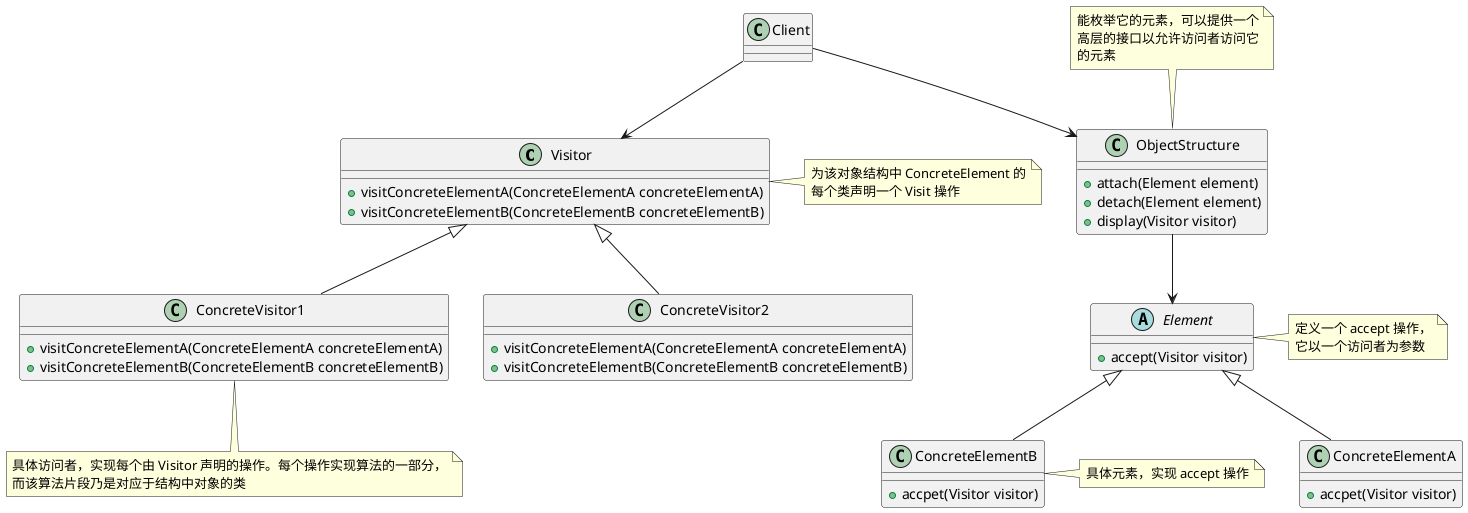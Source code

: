 @startuml

class Visitor{
    + visitConcreteElementA(ConcreteElementA concreteElementA)
    + visitConcreteElementB(ConcreteElementB concreteElementB)
}

note right of Visitor
为该对象结构中 ConcreteElement 的
每个类声明一个 Visit 操作
end note

Client --> Visitor

class ConcreteVisitor1 extends Visitor{
    + visitConcreteElementA(ConcreteElementA concreteElementA)
    + visitConcreteElementB(ConcreteElementB concreteElementB)
}

note bottom of ConcreteVisitor1
具体访问者，实现每个由 Visitor 声明的操作。每个操作实现算法的一部分，
而该算法片段乃是对应于结构中对象的类
end note

class ConcreteVisitor2 extends Visitor{
    + visitConcreteElementA(ConcreteElementA concreteElementA)
    + visitConcreteElementB(ConcreteElementB concreteElementB)
}

class ObjectStructure{
    + attach(Element element)
    + detach(Element element)
    + display(Visitor visitor)
}

note top of ObjectStructure
能枚举它的元素，可以提供一个
高层的接口以允许访问者访问它
的元素
end note

Client --> ObjectStructure

abstract Element{
    + accept(Visitor visitor)
}

note right of Element
定义一个 accept 操作，
它以一个访问者为参数
end note

ObjectStructure --> Element

class ConcreteElementA extends Element{
    + accpet(Visitor visitor)
}

class ConcreteElementB extends Element{
    + accpet(Visitor visitor)
}

note right of ConcreteElementB
具体元素，实现 accept 操作
end note

@enduml